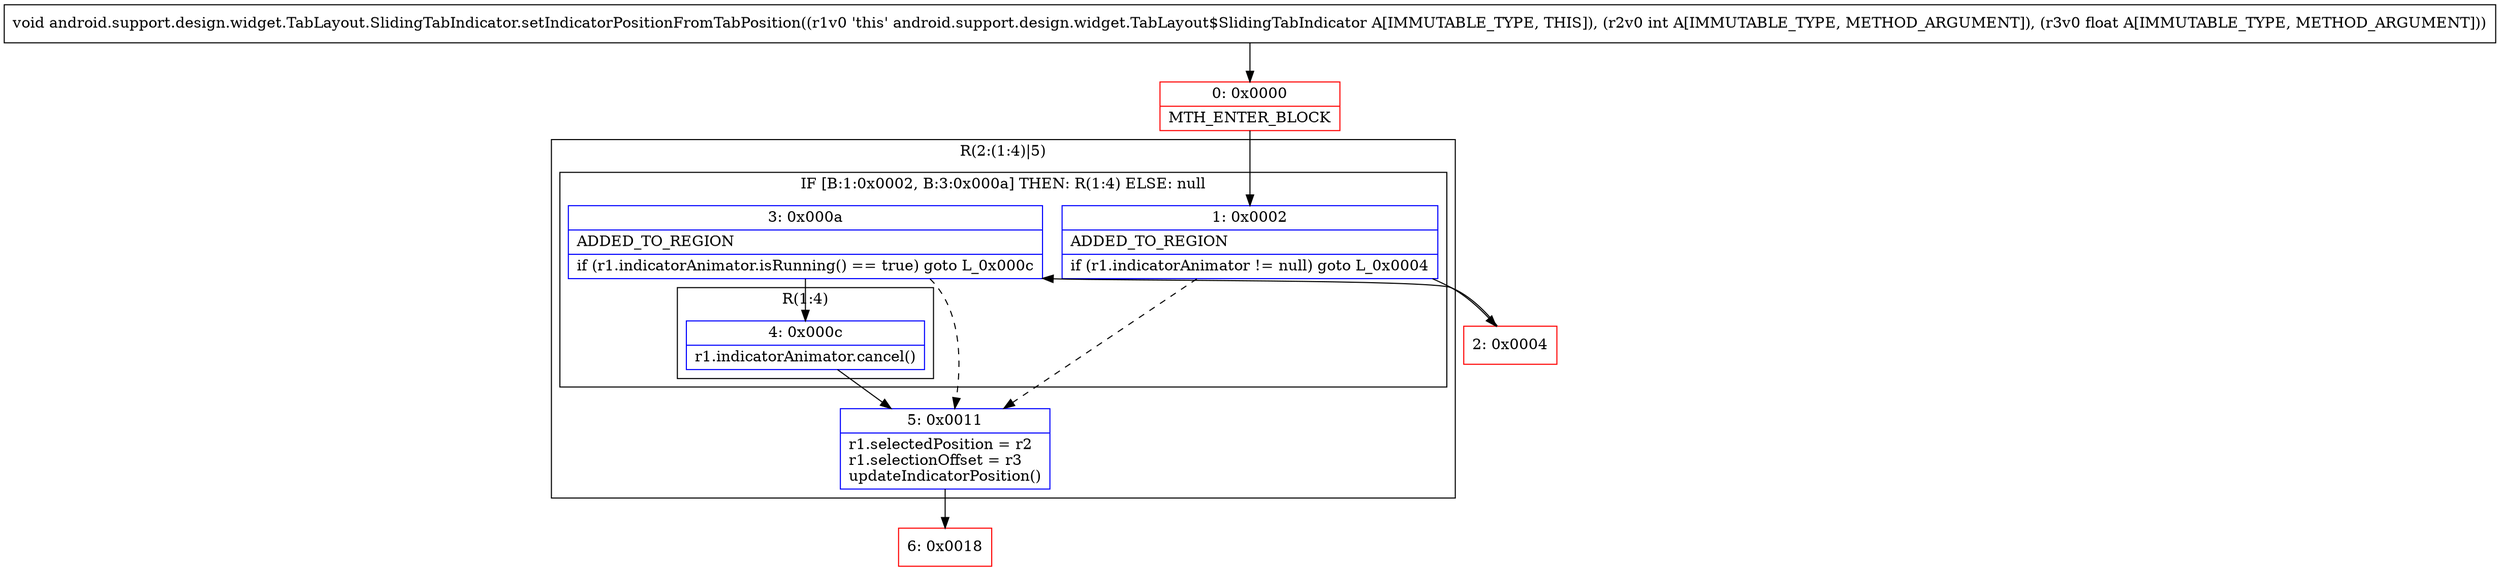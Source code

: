 digraph "CFG forandroid.support.design.widget.TabLayout.SlidingTabIndicator.setIndicatorPositionFromTabPosition(IF)V" {
subgraph cluster_Region_1960147472 {
label = "R(2:(1:4)|5)";
node [shape=record,color=blue];
subgraph cluster_IfRegion_82949296 {
label = "IF [B:1:0x0002, B:3:0x000a] THEN: R(1:4) ELSE: null";
node [shape=record,color=blue];
Node_1 [shape=record,label="{1\:\ 0x0002|ADDED_TO_REGION\l|if (r1.indicatorAnimator != null) goto L_0x0004\l}"];
Node_3 [shape=record,label="{3\:\ 0x000a|ADDED_TO_REGION\l|if (r1.indicatorAnimator.isRunning() == true) goto L_0x000c\l}"];
subgraph cluster_Region_353009921 {
label = "R(1:4)";
node [shape=record,color=blue];
Node_4 [shape=record,label="{4\:\ 0x000c|r1.indicatorAnimator.cancel()\l}"];
}
}
Node_5 [shape=record,label="{5\:\ 0x0011|r1.selectedPosition = r2\lr1.selectionOffset = r3\lupdateIndicatorPosition()\l}"];
}
Node_0 [shape=record,color=red,label="{0\:\ 0x0000|MTH_ENTER_BLOCK\l}"];
Node_2 [shape=record,color=red,label="{2\:\ 0x0004}"];
Node_6 [shape=record,color=red,label="{6\:\ 0x0018}"];
MethodNode[shape=record,label="{void android.support.design.widget.TabLayout.SlidingTabIndicator.setIndicatorPositionFromTabPosition((r1v0 'this' android.support.design.widget.TabLayout$SlidingTabIndicator A[IMMUTABLE_TYPE, THIS]), (r2v0 int A[IMMUTABLE_TYPE, METHOD_ARGUMENT]), (r3v0 float A[IMMUTABLE_TYPE, METHOD_ARGUMENT])) }"];
MethodNode -> Node_0;
Node_1 -> Node_2;
Node_1 -> Node_5[style=dashed];
Node_3 -> Node_4;
Node_3 -> Node_5[style=dashed];
Node_4 -> Node_5;
Node_5 -> Node_6;
Node_0 -> Node_1;
Node_2 -> Node_3;
}

